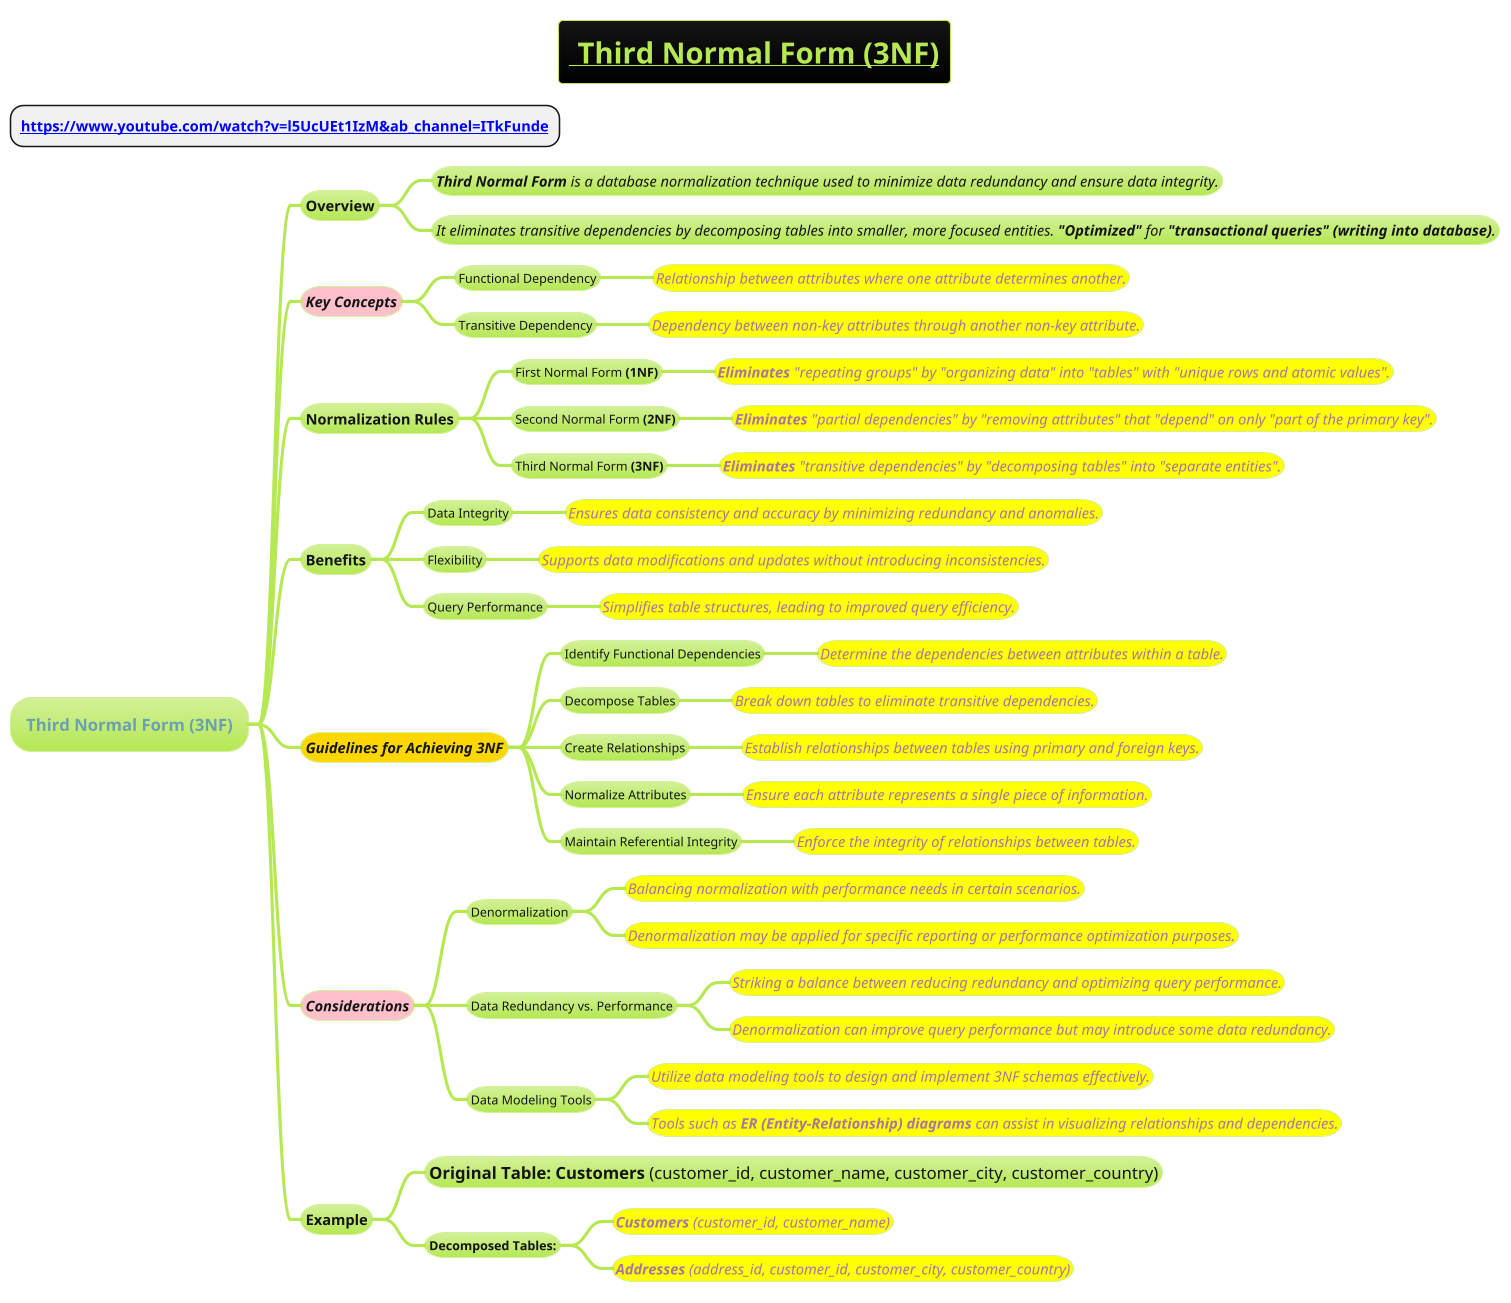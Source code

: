 @startmindmap
title =__ Third Normal Form (3NF)__
* **[[https://www.youtube.com/watch?v=l5UcUEt1IzM&ab_channel=ITkFunde]]**
!theme hacker


* Third Normal Form (3NF)
** Overview
*** ====<size:14>**Third Normal Form** is a database normalization technique used to minimize data redundancy and ensure data integrity.
*** ====<size:14>It eliminates transitive dependencies by decomposing tables into smaller, more focused entities. **"Optimized"** for **"transactional queries" (writing into database)**.
**[#pink] ====Key Concepts
*** Functional Dependency
****[#yellow] ====<size:14>Relationship between attributes where one attribute determines another.
*** Transitive Dependency
****[#yellow] ====<size:14>Dependency between non-key attributes through another non-key attribute.
** Normalization Rules
*** First Normal Form **(1NF)**
****[#yellow] ====<size:14>**Eliminates** "repeating groups" by "organizing data" into "tables" with "unique rows and atomic values".
*** Second Normal Form **(2NF)**
****[#yellow] ====<size:14>**Eliminates** "partial dependencies" by "removing attributes" that "depend" on only "part of the primary key".
*** Third Normal Form **(3NF)**
****[#yellow] ====<size:14>**Eliminates** "transitive dependencies" by "decomposing tables" into "separate entities".
** Benefits
*** Data Integrity
****[#yellow] ====<size:14>Ensures data consistency and accuracy by minimizing redundancy and anomalies.
*** Flexibility
****[#yellow] ====<size:14>Supports data modifications and updates without introducing inconsistencies.
*** Query Performance
****[#yellow] ====<size:14>Simplifies table structures, leading to improved query efficiency.
**[#gold] ====Guidelines for Achieving 3NF
*** Identify Functional Dependencies
****[#yellow] ====<size:14>Determine the dependencies between attributes within a table.
*** Decompose Tables
****[#yellow] ====<size:14>Break down tables to eliminate transitive dependencies.
*** Create Relationships
****[#yellow] ====<size:14>Establish relationships between tables using primary and foreign keys.
*** Normalize Attributes
****[#yellow] ====<size:14>Ensure each attribute represents a single piece of information.
*** Maintain Referential Integrity
****[#yellow] ====<size:14>Enforce the integrity of relationships between tables.
**[#pink] ====Considerations
*** Denormalization
****[#yellow] ====<size:14>Balancing normalization with performance needs in certain scenarios.
****[#yellow] ====<size:14>Denormalization may be applied for specific reporting or performance optimization purposes.
*** Data Redundancy vs. Performance
****[#yellow] ====<size:14>Striking a balance between reducing redundancy and optimizing query performance.
****[#yellow] ====<size:14>Denormalization can improve query performance but may introduce some data redundancy.
*** Data Modeling Tools
****[#yellow] ====<size:14>Utilize data modeling tools to design and implement 3NF schemas effectively.
****[#yellow] ====<size:14>Tools such as **ER (Entity-Relationship) diagrams** can assist in visualizing relationships and dependencies.
** Example
*** <size:16>**Original Table: Customers** (customer_id, customer_name, customer_city, customer_country)
*** **Decomposed Tables:**
****[#yellow] ====<size:14>**Customers** (customer_id, customer_name)
****[#yellow] ====<size:14>**Addresses** (address_id, customer_id, customer_city, customer_country)
@endmindmap
